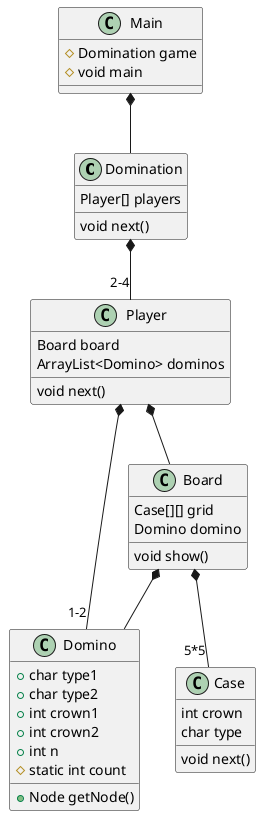 
     ┌────┐          ┌─────┐
     │test│          │test3│
     └─┬──┘          └──┬──┘
       │────┐           │
       │    │           │
       │<───┘           │
       │                │
       │                │
       │ ──────────────>│
     ┌─┴──┐          ┌──┴──┐
     │test│          │test3│
     └────┘          └─────┘

@startuml

class Domination {
	Player[] players
	void next()
}

class Case {
	int crown
	char type
	void next()
}

class Domino {
	+char type1
	+char type2
	+int crown1
	+int crown2
	+int n
	#static int count
	+Node getNode()
}

class Board {
	Case[][] grid
	Domino domino
	void show()
}


class Player {
	Board board
	ArrayList<Domino> dominos
	void next()
}

class Main {
	#Domination game
	#void main
}

Main *-- Domination
Domination *-- "2-4" Player
Player *-- "1-2" Domino
Player *-- Board
Board *-- Domino
Board *-- "5*5" Case

@enduml
